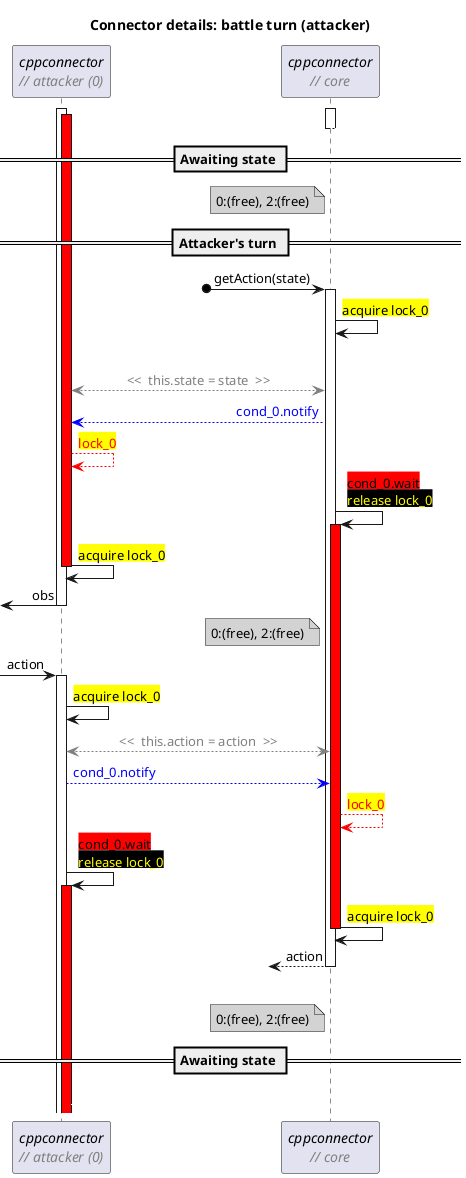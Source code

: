 @startuml "connector-details-init"

title "Connector details: battle turn (attacker)"

skinparam sequenceBoxBorderColor #FFF
skinparam sequenceMessageAlign direction

!$nbsp = "<U+00A0>"

' workaround the fact that text alignment can only be
' set globally. Using hspace(n) returns N monospaced
' $nbsp chars
!function $hspace($length)
  !$res = ""
  !$i = $length
  !while $i > 0
    !$res = $res + $nbsp
    !$i = $i - 1
  !endwhile
  !return "<font:monospaced>"+$res+"</font>"
!endfunction

!function $desc($txt)
  !return "<font:Arial><color:Gray><i>// "+$txt+"</i></color></font>"
!endfunction

!function $lock_acq_fail_text($txt)
  !return "<back:yellow><color:red>" + $txt
!endfunction

!function $lock_rel_text($lock_id)
  !return "<color:yellow><back:black>release lock_" + $lock_id + "</back></color>"
!endfunction

!function $pred_fail_text($txt)
  !return "<back:red><<" + $nbsp + $txt + $nbsp + ">>"
!endfunction

!function $pred_ok_text($txt)
  !return "<back:lightgreen><<" + $nbsp + $txt + $nbsp + ">>"
!endfunction

!procedure $lock_acq_fail($node, $lock_id)
  $node -> $node : $lock_acq_fail_text("acquire lock_" + $lock_id)
  activate $node #red
!endprocedure

!procedure $lock_acq_direct($node, $lock_id)
  $node -> $node : <back:yellow>acquire lock_##$lock_id</back>
!endprocedure

!procedure $lock_acq_latent($node, $lock_id)
  $lock_acq_direct($node, $lock_id)
  deactivate $node
!endprocedure

!procedure $lock_rel($node, $lock_id)
  $node -> $node : $lock_rel_text($lock_id)
!endprocedure

!procedure $pred_fail($node, $txt)
  $node -> $node : $pred_fail_text($txt)
!endprocedure

!procedure $pred_ok($node, $txt)
  $node -> $node : $pred_ok_text($txt)
!endprocedure

!procedure $cond_wait($node, $cond_id)
  $node -> $node : <back:red>cond_##$cond_id##.wait</back>\n$lock_rel_text($cond_id)
  activate $node #red
!endprocedure

!procedure $cond_wait_pred($node, $cond_id, $pred)
  $node -> $node : <back:red>cond_##$cond_id##.wait\n$pred_fail_text($pred)\n$lock_rel_text($cond_id)
  activate $node #red
!endprocedure

!procedure $cond_notify($NodeA, $NodeB, $cond_id)
  $NodeA --[#blue]> $NodeB : <color:blue>cond_##$cond_id##.notify</color>
  $NodeB --[#red]> $NodeB : $lock_acq_fail_text("lock_" + $cond_id)
!endfunction

!procedure $cond_switch($NodeA, $NodeB, $cond_id)
  $cond_notify($NodeA, $NodeB, $cond_id)
  $cond_wait($NodeA, $cond_id)
  $lock_acq_latent($NodeB, $cond_id)
!endfunction

!procedure $flow(envid, $flowname)
  note over CTRL##envid, DualEnv##envid #LightBlue : ↓ flow_##$flowname ↓
!endprocedure

!procedure $lockreport($owner_0, $owner_2)
  note left of core #lightgray
  <font:monospace>0</font>:$owner_0, <font:monospace>2</font>:$owner_2
  end note
!endprocedure

!function $replace($txt, $search, $repl)
  !$replaced = ""
  !while %strpos($txt, $search) >= 0
    !$position = %strpos($txt, $search)
    !$replaced = $replaced + %substr($txt, 0, $position) + $repl
    !$txt = %substr($txt, $position + %strlen($search))
  !endwhile
  !return $replaced + $txt
!endfunction

!procedure $sharevar($node1, $node2, $txt)
  $node1 <--[#gray]> $node2 : <color:gray><font:monospace><<$nbsp $txt $nbsp>>
!endfunction

' avoids super long note lines in the diagram
!function $str($txt)
  !return $replace($txt, "\n", %newline())
!endfunction

participant "//cppconnector//\n$desc('attacker (0)')" as att
participant "//cppconnector//\n$desc(core)" as core


activate att
activate core
?-[#white]> core :
activate att #red

core --[#white]>  -- :

== Awaiting state ==

$lockreport("(free)", "(free)")

== Attacker's turn ==

?o-> core ++ : getAction(state)
$lock_acq_direct(core, 0)
|||
$sharevar(core, att, "this.state = state")
$cond_switch(core, att, 0)
att ->[ -- : obs

$lockreport("(free)", "(free)")

[-> att ++ : action
$lock_acq_direct(att, 0)
$sharevar(att, core, "this.action = action")
$cond_notify(att, core, 0)
$cond_wait(att, 0)
$lock_acq_latent(core, 0)
?<-- core -- : action

|||
$lockreport("(free)", "(free)")

== Awaiting state ==

''''''''''''''''''''''''''''''
''' HORIZONTAL SPACING

att -[#fff]> core : $hspace(30)

@enduml
